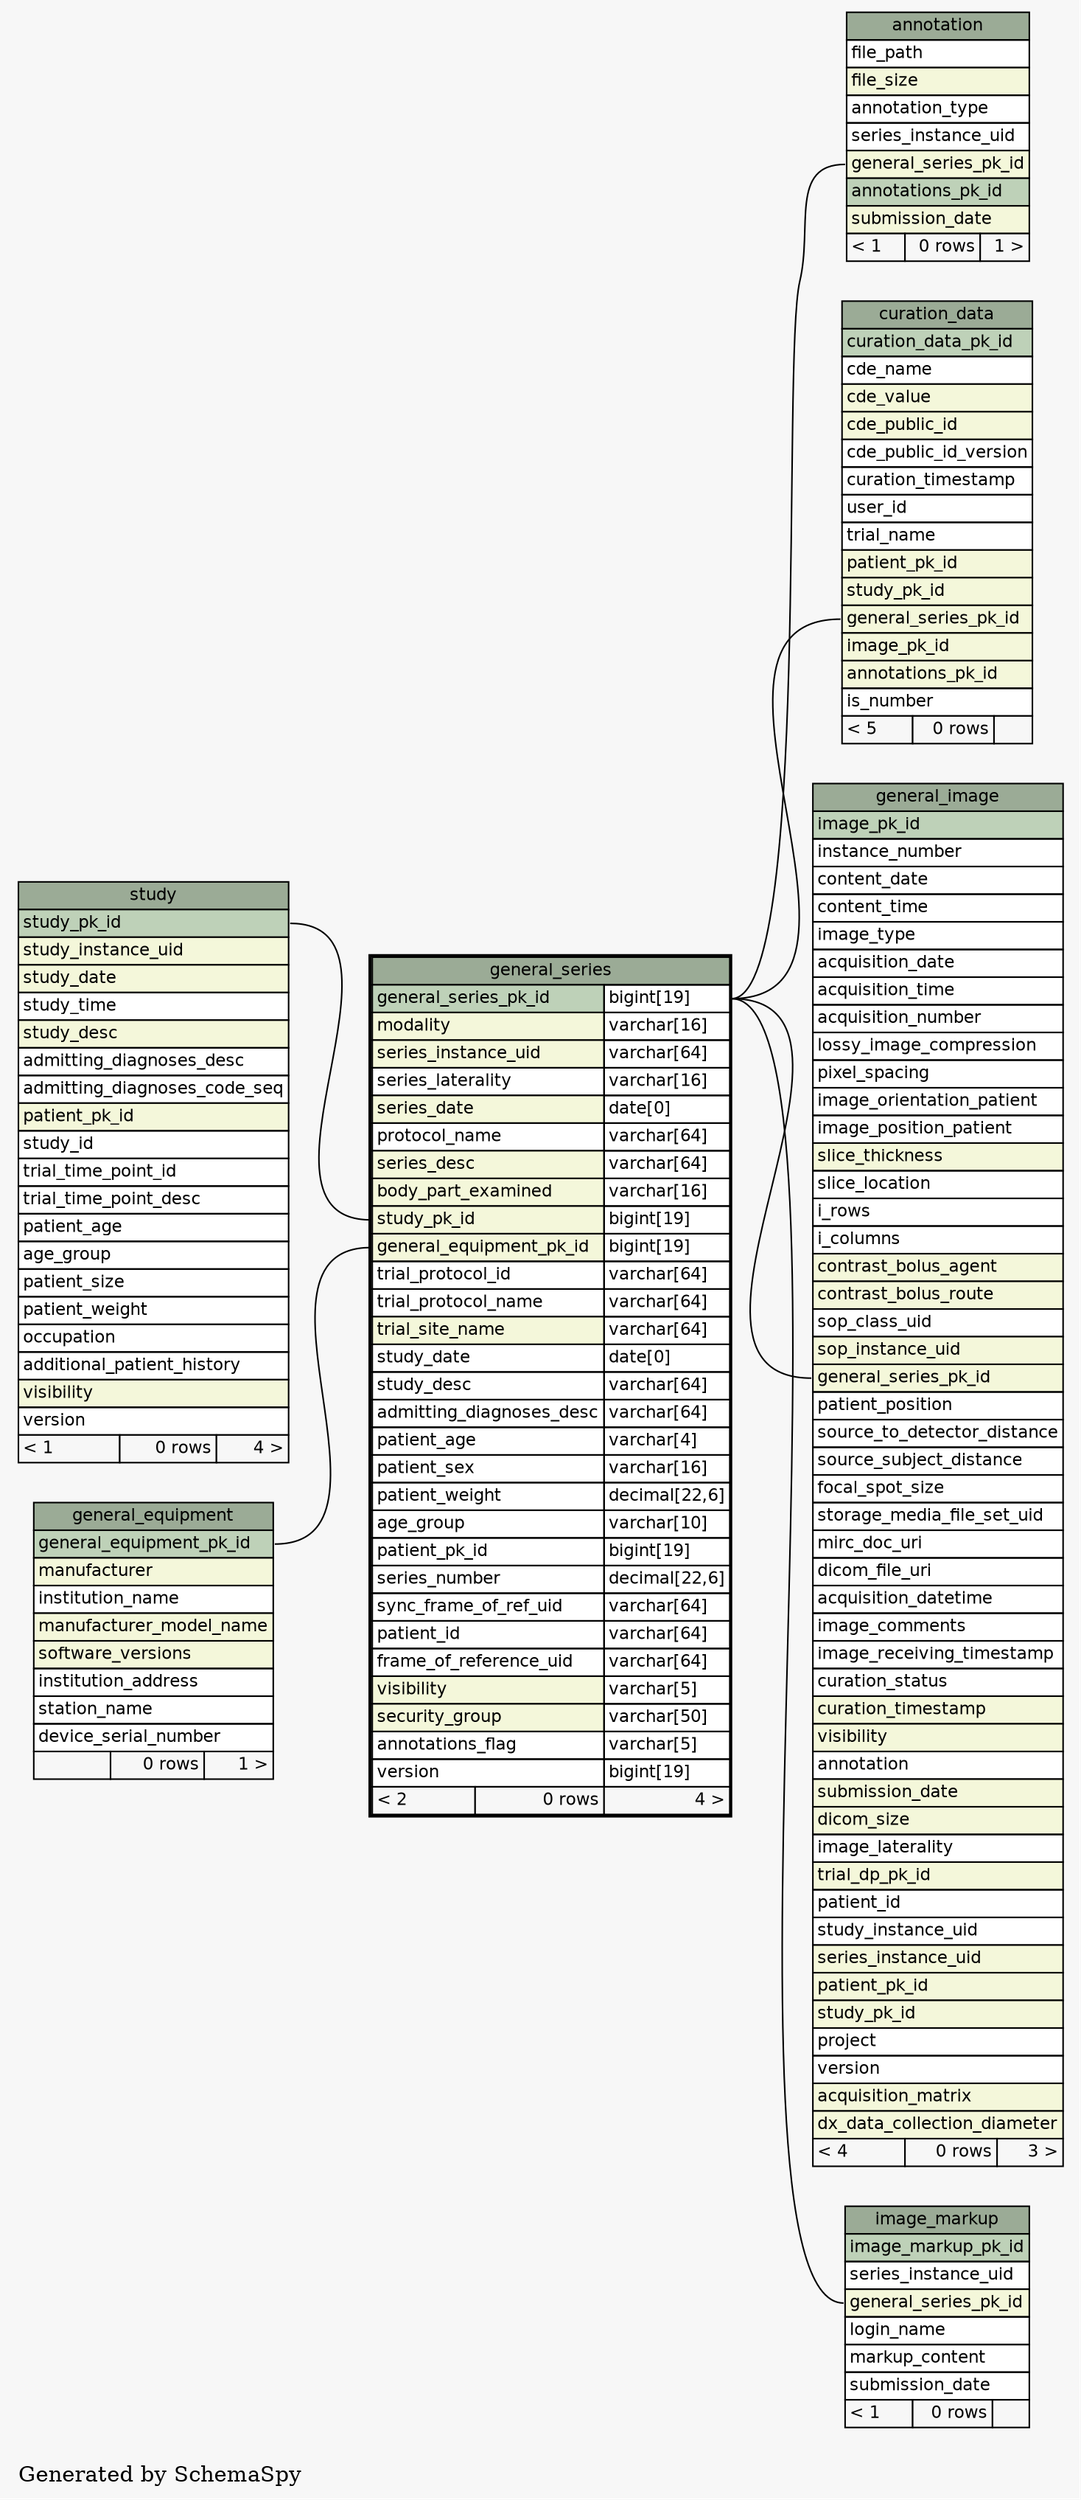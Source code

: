// dot 2.16.1 on Linux 2.6.25.6-27.fc8
digraph "oneDegreeRelationshipsGraph" {
  graph [
    rankdir="RL"
    bgcolor="#f7f7f7"
    label="\nGenerated by SchemaSpy"
    labeljust="l"
  ];
  node [
    fontname="Helvetica"
    fontsize="11"
    shape="plaintext"
  ];
  edge [
    arrowsize="0.8"
  ];
  "annotation":"general_series_pk_id":w -> "general_series":"general_series_pk_id.type":e [arrowtail=crowodot arrowhead=none];
  "curation_data":"general_series_pk_id":w -> "general_series":"general_series_pk_id.type":e [arrowtail=crowodot arrowhead=none];
  "general_image":"general_series_pk_id":w -> "general_series":"general_series_pk_id.type":e [arrowtail=crowodot arrowhead=none];
  "general_series":"general_equipment_pk_id":w -> "general_equipment":"general_equipment_pk_id":e [arrowtail=crowodot arrowhead=none];
  "general_series":"study_pk_id":w -> "study":"study_pk_id":e [arrowtail=crowodot arrowhead=none];
  "image_markup":"general_series_pk_id":w -> "general_series":"general_series_pk_id.type":e [arrowtail=crowodot arrowhead=none];
  "annotation" [
    label=<
    <TABLE BORDER="0" CELLBORDER="1" CELLSPACING="0" BGCOLOR="#ffffff">
      <TR><TD PORT="annotation.heading" COLSPAN="3" BGCOLOR="#9bab96" ALIGN="CENTER">annotation</TD></TR>
      <TR><TD PORT="file_path" COLSPAN="3" ALIGN="LEFT">file_path</TD></TR>
      <TR><TD PORT="file_size" COLSPAN="3" BGCOLOR="#f4f7da" ALIGN="LEFT">file_size</TD></TR>
      <TR><TD PORT="annotation_type" COLSPAN="3" ALIGN="LEFT">annotation_type</TD></TR>
      <TR><TD PORT="series_instance_uid" COLSPAN="3" ALIGN="LEFT">series_instance_uid</TD></TR>
      <TR><TD PORT="general_series_pk_id" COLSPAN="3" BGCOLOR="#f4f7da" ALIGN="LEFT">general_series_pk_id</TD></TR>
      <TR><TD PORT="annotations_pk_id" COLSPAN="3" BGCOLOR="#bed1b8" ALIGN="LEFT">annotations_pk_id</TD></TR>
      <TR><TD PORT="submission_date" COLSPAN="3" BGCOLOR="#f4f7da" ALIGN="LEFT">submission_date</TD></TR>
      <TR><TD ALIGN="LEFT" BGCOLOR="#f7f7f7">&lt; 1</TD><TD ALIGN="RIGHT" BGCOLOR="#f7f7f7">0 rows</TD><TD ALIGN="RIGHT" BGCOLOR="#f7f7f7">1 &gt;</TD></TR>
    </TABLE>>
    URL="annotation.html#graph"
    tooltip="annotation"
  ];
  "curation_data" [
    label=<
    <TABLE BORDER="0" CELLBORDER="1" CELLSPACING="0" BGCOLOR="#ffffff">
      <TR><TD PORT="curation_data.heading" COLSPAN="3" BGCOLOR="#9bab96" ALIGN="CENTER">curation_data</TD></TR>
      <TR><TD PORT="curation_data_pk_id" COLSPAN="3" BGCOLOR="#bed1b8" ALIGN="LEFT">curation_data_pk_id</TD></TR>
      <TR><TD PORT="cde_name" COLSPAN="3" ALIGN="LEFT">cde_name</TD></TR>
      <TR><TD PORT="cde_value" COLSPAN="3" BGCOLOR="#f4f7da" ALIGN="LEFT">cde_value</TD></TR>
      <TR><TD PORT="cde_public_id" COLSPAN="3" BGCOLOR="#f4f7da" ALIGN="LEFT">cde_public_id</TD></TR>
      <TR><TD PORT="cde_public_id_version" COLSPAN="3" ALIGN="LEFT">cde_public_id_version</TD></TR>
      <TR><TD PORT="curation_timestamp" COLSPAN="3" ALIGN="LEFT">curation_timestamp</TD></TR>
      <TR><TD PORT="user_id" COLSPAN="3" ALIGN="LEFT">user_id</TD></TR>
      <TR><TD PORT="trial_name" COLSPAN="3" ALIGN="LEFT">trial_name</TD></TR>
      <TR><TD PORT="patient_pk_id" COLSPAN="3" BGCOLOR="#f4f7da" ALIGN="LEFT">patient_pk_id</TD></TR>
      <TR><TD PORT="study_pk_id" COLSPAN="3" BGCOLOR="#f4f7da" ALIGN="LEFT">study_pk_id</TD></TR>
      <TR><TD PORT="general_series_pk_id" COLSPAN="3" BGCOLOR="#f4f7da" ALIGN="LEFT">general_series_pk_id</TD></TR>
      <TR><TD PORT="image_pk_id" COLSPAN="3" BGCOLOR="#f4f7da" ALIGN="LEFT">image_pk_id</TD></TR>
      <TR><TD PORT="annotations_pk_id" COLSPAN="3" BGCOLOR="#f4f7da" ALIGN="LEFT">annotations_pk_id</TD></TR>
      <TR><TD PORT="is_number" COLSPAN="3" ALIGN="LEFT">is_number</TD></TR>
      <TR><TD ALIGN="LEFT" BGCOLOR="#f7f7f7">&lt; 5</TD><TD ALIGN="RIGHT" BGCOLOR="#f7f7f7">0 rows</TD><TD ALIGN="RIGHT" BGCOLOR="#f7f7f7">  </TD></TR>
    </TABLE>>
    URL="curation_data.html#graph"
    tooltip="curation_data"
  ];
  "general_equipment" [
    label=<
    <TABLE BORDER="0" CELLBORDER="1" CELLSPACING="0" BGCOLOR="#ffffff">
      <TR><TD PORT="general_equipment.heading" COLSPAN="3" BGCOLOR="#9bab96" ALIGN="CENTER">general_equipment</TD></TR>
      <TR><TD PORT="general_equipment_pk_id" COLSPAN="3" BGCOLOR="#bed1b8" ALIGN="LEFT">general_equipment_pk_id</TD></TR>
      <TR><TD PORT="manufacturer" COLSPAN="3" BGCOLOR="#f4f7da" ALIGN="LEFT">manufacturer</TD></TR>
      <TR><TD PORT="institution_name" COLSPAN="3" ALIGN="LEFT">institution_name</TD></TR>
      <TR><TD PORT="manufacturer_model_name" COLSPAN="3" BGCOLOR="#f4f7da" ALIGN="LEFT">manufacturer_model_name</TD></TR>
      <TR><TD PORT="software_versions" COLSPAN="3" BGCOLOR="#f4f7da" ALIGN="LEFT">software_versions</TD></TR>
      <TR><TD PORT="institution_address" COLSPAN="3" ALIGN="LEFT">institution_address</TD></TR>
      <TR><TD PORT="station_name" COLSPAN="3" ALIGN="LEFT">station_name</TD></TR>
      <TR><TD PORT="device_serial_number" COLSPAN="3" ALIGN="LEFT">device_serial_number</TD></TR>
      <TR><TD ALIGN="LEFT" BGCOLOR="#f7f7f7">  </TD><TD ALIGN="RIGHT" BGCOLOR="#f7f7f7">0 rows</TD><TD ALIGN="RIGHT" BGCOLOR="#f7f7f7">1 &gt;</TD></TR>
    </TABLE>>
    URL="general_equipment.html#graph"
    tooltip="general_equipment"
  ];
  "general_image" [
    label=<
    <TABLE BORDER="0" CELLBORDER="1" CELLSPACING="0" BGCOLOR="#ffffff">
      <TR><TD PORT="general_image.heading" COLSPAN="3" BGCOLOR="#9bab96" ALIGN="CENTER">general_image</TD></TR>
      <TR><TD PORT="image_pk_id" COLSPAN="3" BGCOLOR="#bed1b8" ALIGN="LEFT">image_pk_id</TD></TR>
      <TR><TD PORT="instance_number" COLSPAN="3" ALIGN="LEFT">instance_number</TD></TR>
      <TR><TD PORT="content_date" COLSPAN="3" ALIGN="LEFT">content_date</TD></TR>
      <TR><TD PORT="content_time" COLSPAN="3" ALIGN="LEFT">content_time</TD></TR>
      <TR><TD PORT="image_type" COLSPAN="3" ALIGN="LEFT">image_type</TD></TR>
      <TR><TD PORT="acquisition_date" COLSPAN="3" ALIGN="LEFT">acquisition_date</TD></TR>
      <TR><TD PORT="acquisition_time" COLSPAN="3" ALIGN="LEFT">acquisition_time</TD></TR>
      <TR><TD PORT="acquisition_number" COLSPAN="3" ALIGN="LEFT">acquisition_number</TD></TR>
      <TR><TD PORT="lossy_image_compression" COLSPAN="3" ALIGN="LEFT">lossy_image_compression</TD></TR>
      <TR><TD PORT="pixel_spacing" COLSPAN="3" ALIGN="LEFT">pixel_spacing</TD></TR>
      <TR><TD PORT="image_orientation_patient" COLSPAN="3" ALIGN="LEFT">image_orientation_patient</TD></TR>
      <TR><TD PORT="image_position_patient" COLSPAN="3" ALIGN="LEFT">image_position_patient</TD></TR>
      <TR><TD PORT="slice_thickness" COLSPAN="3" BGCOLOR="#f4f7da" ALIGN="LEFT">slice_thickness</TD></TR>
      <TR><TD PORT="slice_location" COLSPAN="3" ALIGN="LEFT">slice_location</TD></TR>
      <TR><TD PORT="i_rows" COLSPAN="3" ALIGN="LEFT">i_rows</TD></TR>
      <TR><TD PORT="i_columns" COLSPAN="3" ALIGN="LEFT">i_columns</TD></TR>
      <TR><TD PORT="contrast_bolus_agent" COLSPAN="3" BGCOLOR="#f4f7da" ALIGN="LEFT">contrast_bolus_agent</TD></TR>
      <TR><TD PORT="contrast_bolus_route" COLSPAN="3" BGCOLOR="#f4f7da" ALIGN="LEFT">contrast_bolus_route</TD></TR>
      <TR><TD PORT="sop_class_uid" COLSPAN="3" ALIGN="LEFT">sop_class_uid</TD></TR>
      <TR><TD PORT="sop_instance_uid" COLSPAN="3" BGCOLOR="#f4f7da" ALIGN="LEFT">sop_instance_uid</TD></TR>
      <TR><TD PORT="general_series_pk_id" COLSPAN="3" BGCOLOR="#f4f7da" ALIGN="LEFT">general_series_pk_id</TD></TR>
      <TR><TD PORT="patient_position" COLSPAN="3" ALIGN="LEFT">patient_position</TD></TR>
      <TR><TD PORT="source_to_detector_distance" COLSPAN="3" ALIGN="LEFT">source_to_detector_distance</TD></TR>
      <TR><TD PORT="source_subject_distance" COLSPAN="3" ALIGN="LEFT">source_subject_distance</TD></TR>
      <TR><TD PORT="focal_spot_size" COLSPAN="3" ALIGN="LEFT">focal_spot_size</TD></TR>
      <TR><TD PORT="storage_media_file_set_uid" COLSPAN="3" ALIGN="LEFT">storage_media_file_set_uid</TD></TR>
      <TR><TD PORT="mirc_doc_uri" COLSPAN="3" ALIGN="LEFT">mirc_doc_uri</TD></TR>
      <TR><TD PORT="dicom_file_uri" COLSPAN="3" ALIGN="LEFT">dicom_file_uri</TD></TR>
      <TR><TD PORT="acquisition_datetime" COLSPAN="3" ALIGN="LEFT">acquisition_datetime</TD></TR>
      <TR><TD PORT="image_comments" COLSPAN="3" ALIGN="LEFT">image_comments</TD></TR>
      <TR><TD PORT="image_receiving_timestamp" COLSPAN="3" ALIGN="LEFT">image_receiving_timestamp</TD></TR>
      <TR><TD PORT="curation_status" COLSPAN="3" ALIGN="LEFT">curation_status</TD></TR>
      <TR><TD PORT="curation_timestamp" COLSPAN="3" BGCOLOR="#f4f7da" ALIGN="LEFT">curation_timestamp</TD></TR>
      <TR><TD PORT="visibility" COLSPAN="3" BGCOLOR="#f4f7da" ALIGN="LEFT">visibility</TD></TR>
      <TR><TD PORT="annotation" COLSPAN="3" ALIGN="LEFT">annotation</TD></TR>
      <TR><TD PORT="submission_date" COLSPAN="3" BGCOLOR="#f4f7da" ALIGN="LEFT">submission_date</TD></TR>
      <TR><TD PORT="dicom_size" COLSPAN="3" BGCOLOR="#f4f7da" ALIGN="LEFT">dicom_size</TD></TR>
      <TR><TD PORT="image_laterality" COLSPAN="3" ALIGN="LEFT">image_laterality</TD></TR>
      <TR><TD PORT="trial_dp_pk_id" COLSPAN="3" BGCOLOR="#f4f7da" ALIGN="LEFT">trial_dp_pk_id</TD></TR>
      <TR><TD PORT="patient_id" COLSPAN="3" ALIGN="LEFT">patient_id</TD></TR>
      <TR><TD PORT="study_instance_uid" COLSPAN="3" ALIGN="LEFT">study_instance_uid</TD></TR>
      <TR><TD PORT="series_instance_uid" COLSPAN="3" BGCOLOR="#f4f7da" ALIGN="LEFT">series_instance_uid</TD></TR>
      <TR><TD PORT="patient_pk_id" COLSPAN="3" BGCOLOR="#f4f7da" ALIGN="LEFT">patient_pk_id</TD></TR>
      <TR><TD PORT="study_pk_id" COLSPAN="3" BGCOLOR="#f4f7da" ALIGN="LEFT">study_pk_id</TD></TR>
      <TR><TD PORT="project" COLSPAN="3" ALIGN="LEFT">project</TD></TR>
      <TR><TD PORT="version" COLSPAN="3" ALIGN="LEFT">version</TD></TR>
      <TR><TD PORT="acquisition_matrix" COLSPAN="3" BGCOLOR="#f4f7da" ALIGN="LEFT">acquisition_matrix</TD></TR>
      <TR><TD PORT="dx_data_collection_diameter" COLSPAN="3" BGCOLOR="#f4f7da" ALIGN="LEFT">dx_data_collection_diameter</TD></TR>
      <TR><TD ALIGN="LEFT" BGCOLOR="#f7f7f7">&lt; 4</TD><TD ALIGN="RIGHT" BGCOLOR="#f7f7f7">0 rows</TD><TD ALIGN="RIGHT" BGCOLOR="#f7f7f7">3 &gt;</TD></TR>
    </TABLE>>
    URL="general_image.html#graph"
    tooltip="general_image"
  ];
  "general_series" [
    label=<
    <TABLE BORDER="2" CELLBORDER="1" CELLSPACING="0" BGCOLOR="#ffffff">
      <TR><TD PORT="general_series.heading" COLSPAN="3" BGCOLOR="#9bab96" ALIGN="CENTER">general_series</TD></TR>
      <TR><TD PORT="general_series_pk_id" COLSPAN="2" BGCOLOR="#bed1b8" ALIGN="LEFT">general_series_pk_id</TD><TD PORT="general_series_pk_id.type" ALIGN="LEFT">bigint[19]</TD></TR>
      <TR><TD PORT="modality" COLSPAN="2" BGCOLOR="#f4f7da" ALIGN="LEFT">modality</TD><TD PORT="modality.type" ALIGN="LEFT">varchar[16]</TD></TR>
      <TR><TD PORT="series_instance_uid" COLSPAN="2" BGCOLOR="#f4f7da" ALIGN="LEFT">series_instance_uid</TD><TD PORT="series_instance_uid.type" ALIGN="LEFT">varchar[64]</TD></TR>
      <TR><TD PORT="series_laterality" COLSPAN="2" ALIGN="LEFT">series_laterality</TD><TD PORT="series_laterality.type" ALIGN="LEFT">varchar[16]</TD></TR>
      <TR><TD PORT="series_date" COLSPAN="2" BGCOLOR="#f4f7da" ALIGN="LEFT">series_date</TD><TD PORT="series_date.type" ALIGN="LEFT">date[0]</TD></TR>
      <TR><TD PORT="protocol_name" COLSPAN="2" ALIGN="LEFT">protocol_name</TD><TD PORT="protocol_name.type" ALIGN="LEFT">varchar[64]</TD></TR>
      <TR><TD PORT="series_desc" COLSPAN="2" BGCOLOR="#f4f7da" ALIGN="LEFT">series_desc</TD><TD PORT="series_desc.type" ALIGN="LEFT">varchar[64]</TD></TR>
      <TR><TD PORT="body_part_examined" COLSPAN="2" BGCOLOR="#f4f7da" ALIGN="LEFT">body_part_examined</TD><TD PORT="body_part_examined.type" ALIGN="LEFT">varchar[16]</TD></TR>
      <TR><TD PORT="study_pk_id" COLSPAN="2" BGCOLOR="#f4f7da" ALIGN="LEFT">study_pk_id</TD><TD PORT="study_pk_id.type" ALIGN="LEFT">bigint[19]</TD></TR>
      <TR><TD PORT="general_equipment_pk_id" COLSPAN="2" BGCOLOR="#f4f7da" ALIGN="LEFT">general_equipment_pk_id</TD><TD PORT="general_equipment_pk_id.type" ALIGN="LEFT">bigint[19]</TD></TR>
      <TR><TD PORT="trial_protocol_id" COLSPAN="2" ALIGN="LEFT">trial_protocol_id</TD><TD PORT="trial_protocol_id.type" ALIGN="LEFT">varchar[64]</TD></TR>
      <TR><TD PORT="trial_protocol_name" COLSPAN="2" ALIGN="LEFT">trial_protocol_name</TD><TD PORT="trial_protocol_name.type" ALIGN="LEFT">varchar[64]</TD></TR>
      <TR><TD PORT="trial_site_name" COLSPAN="2" BGCOLOR="#f4f7da" ALIGN="LEFT">trial_site_name</TD><TD PORT="trial_site_name.type" ALIGN="LEFT">varchar[64]</TD></TR>
      <TR><TD PORT="study_date" COLSPAN="2" ALIGN="LEFT">study_date</TD><TD PORT="study_date.type" ALIGN="LEFT">date[0]</TD></TR>
      <TR><TD PORT="study_desc" COLSPAN="2" ALIGN="LEFT">study_desc</TD><TD PORT="study_desc.type" ALIGN="LEFT">varchar[64]</TD></TR>
      <TR><TD PORT="admitting_diagnoses_desc" COLSPAN="2" ALIGN="LEFT">admitting_diagnoses_desc</TD><TD PORT="admitting_diagnoses_desc.type" ALIGN="LEFT">varchar[64]</TD></TR>
      <TR><TD PORT="patient_age" COLSPAN="2" ALIGN="LEFT">patient_age</TD><TD PORT="patient_age.type" ALIGN="LEFT">varchar[4]</TD></TR>
      <TR><TD PORT="patient_sex" COLSPAN="2" ALIGN="LEFT">patient_sex</TD><TD PORT="patient_sex.type" ALIGN="LEFT">varchar[16]</TD></TR>
      <TR><TD PORT="patient_weight" COLSPAN="2" ALIGN="LEFT">patient_weight</TD><TD PORT="patient_weight.type" ALIGN="LEFT">decimal[22,6]</TD></TR>
      <TR><TD PORT="age_group" COLSPAN="2" ALIGN="LEFT">age_group</TD><TD PORT="age_group.type" ALIGN="LEFT">varchar[10]</TD></TR>
      <TR><TD PORT="patient_pk_id" COLSPAN="2" ALIGN="LEFT">patient_pk_id</TD><TD PORT="patient_pk_id.type" ALIGN="LEFT">bigint[19]</TD></TR>
      <TR><TD PORT="series_number" COLSPAN="2" ALIGN="LEFT">series_number</TD><TD PORT="series_number.type" ALIGN="LEFT">decimal[22,6]</TD></TR>
      <TR><TD PORT="sync_frame_of_ref_uid" COLSPAN="2" ALIGN="LEFT">sync_frame_of_ref_uid</TD><TD PORT="sync_frame_of_ref_uid.type" ALIGN="LEFT">varchar[64]</TD></TR>
      <TR><TD PORT="patient_id" COLSPAN="2" ALIGN="LEFT">patient_id</TD><TD PORT="patient_id.type" ALIGN="LEFT">varchar[64]</TD></TR>
      <TR><TD PORT="frame_of_reference_uid" COLSPAN="2" ALIGN="LEFT">frame_of_reference_uid</TD><TD PORT="frame_of_reference_uid.type" ALIGN="LEFT">varchar[64]</TD></TR>
      <TR><TD PORT="visibility" COLSPAN="2" BGCOLOR="#f4f7da" ALIGN="LEFT">visibility</TD><TD PORT="visibility.type" ALIGN="LEFT">varchar[5]</TD></TR>
      <TR><TD PORT="security_group" COLSPAN="2" BGCOLOR="#f4f7da" ALIGN="LEFT">security_group</TD><TD PORT="security_group.type" ALIGN="LEFT">varchar[50]</TD></TR>
      <TR><TD PORT="annotations_flag" COLSPAN="2" ALIGN="LEFT">annotations_flag</TD><TD PORT="annotations_flag.type" ALIGN="LEFT">varchar[5]</TD></TR>
      <TR><TD PORT="version" COLSPAN="2" ALIGN="LEFT">version</TD><TD PORT="version.type" ALIGN="LEFT">bigint[19]</TD></TR>
      <TR><TD ALIGN="LEFT" BGCOLOR="#f7f7f7">&lt; 2</TD><TD ALIGN="RIGHT" BGCOLOR="#f7f7f7">0 rows</TD><TD ALIGN="RIGHT" BGCOLOR="#f7f7f7">4 &gt;</TD></TR>
    </TABLE>>
    URL="general_series.html#"
    tooltip="general_series"
  ];
  "image_markup" [
    label=<
    <TABLE BORDER="0" CELLBORDER="1" CELLSPACING="0" BGCOLOR="#ffffff">
      <TR><TD PORT="image_markup.heading" COLSPAN="3" BGCOLOR="#9bab96" ALIGN="CENTER">image_markup</TD></TR>
      <TR><TD PORT="image_markup_pk_id" COLSPAN="3" BGCOLOR="#bed1b8" ALIGN="LEFT">image_markup_pk_id</TD></TR>
      <TR><TD PORT="series_instance_uid" COLSPAN="3" ALIGN="LEFT">series_instance_uid</TD></TR>
      <TR><TD PORT="general_series_pk_id" COLSPAN="3" BGCOLOR="#f4f7da" ALIGN="LEFT">general_series_pk_id</TD></TR>
      <TR><TD PORT="login_name" COLSPAN="3" ALIGN="LEFT">login_name</TD></TR>
      <TR><TD PORT="markup_content" COLSPAN="3" ALIGN="LEFT">markup_content</TD></TR>
      <TR><TD PORT="submission_date" COLSPAN="3" ALIGN="LEFT">submission_date</TD></TR>
      <TR><TD ALIGN="LEFT" BGCOLOR="#f7f7f7">&lt; 1</TD><TD ALIGN="RIGHT" BGCOLOR="#f7f7f7">0 rows</TD><TD ALIGN="RIGHT" BGCOLOR="#f7f7f7">  </TD></TR>
    </TABLE>>
    URL="image_markup.html#graph"
    tooltip="image_markup"
  ];
  "study" [
    label=<
    <TABLE BORDER="0" CELLBORDER="1" CELLSPACING="0" BGCOLOR="#ffffff">
      <TR><TD PORT="study.heading" COLSPAN="3" BGCOLOR="#9bab96" ALIGN="CENTER">study</TD></TR>
      <TR><TD PORT="study_pk_id" COLSPAN="3" BGCOLOR="#bed1b8" ALIGN="LEFT">study_pk_id</TD></TR>
      <TR><TD PORT="study_instance_uid" COLSPAN="3" BGCOLOR="#f4f7da" ALIGN="LEFT">study_instance_uid</TD></TR>
      <TR><TD PORT="study_date" COLSPAN="3" BGCOLOR="#f4f7da" ALIGN="LEFT">study_date</TD></TR>
      <TR><TD PORT="study_time" COLSPAN="3" ALIGN="LEFT">study_time</TD></TR>
      <TR><TD PORT="study_desc" COLSPAN="3" BGCOLOR="#f4f7da" ALIGN="LEFT">study_desc</TD></TR>
      <TR><TD PORT="admitting_diagnoses_desc" COLSPAN="3" ALIGN="LEFT">admitting_diagnoses_desc</TD></TR>
      <TR><TD PORT="admitting_diagnoses_code_seq" COLSPAN="3" ALIGN="LEFT">admitting_diagnoses_code_seq</TD></TR>
      <TR><TD PORT="patient_pk_id" COLSPAN="3" BGCOLOR="#f4f7da" ALIGN="LEFT">patient_pk_id</TD></TR>
      <TR><TD PORT="study_id" COLSPAN="3" ALIGN="LEFT">study_id</TD></TR>
      <TR><TD PORT="trial_time_point_id" COLSPAN="3" ALIGN="LEFT">trial_time_point_id</TD></TR>
      <TR><TD PORT="trial_time_point_desc" COLSPAN="3" ALIGN="LEFT">trial_time_point_desc</TD></TR>
      <TR><TD PORT="patient_age" COLSPAN="3" ALIGN="LEFT">patient_age</TD></TR>
      <TR><TD PORT="age_group" COLSPAN="3" ALIGN="LEFT">age_group</TD></TR>
      <TR><TD PORT="patient_size" COLSPAN="3" ALIGN="LEFT">patient_size</TD></TR>
      <TR><TD PORT="patient_weight" COLSPAN="3" ALIGN="LEFT">patient_weight</TD></TR>
      <TR><TD PORT="occupation" COLSPAN="3" ALIGN="LEFT">occupation</TD></TR>
      <TR><TD PORT="additional_patient_history" COLSPAN="3" ALIGN="LEFT">additional_patient_history</TD></TR>
      <TR><TD PORT="visibility" COLSPAN="3" BGCOLOR="#f4f7da" ALIGN="LEFT">visibility</TD></TR>
      <TR><TD PORT="version" COLSPAN="3" ALIGN="LEFT">version</TD></TR>
      <TR><TD ALIGN="LEFT" BGCOLOR="#f7f7f7">&lt; 1</TD><TD ALIGN="RIGHT" BGCOLOR="#f7f7f7">0 rows</TD><TD ALIGN="RIGHT" BGCOLOR="#f7f7f7">4 &gt;</TD></TR>
    </TABLE>>
    URL="study.html#graph"
    tooltip="study"
  ];
}
